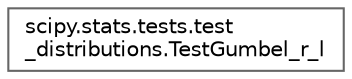 digraph "Graphical Class Hierarchy"
{
 // LATEX_PDF_SIZE
  bgcolor="transparent";
  edge [fontname=Helvetica,fontsize=10,labelfontname=Helvetica,labelfontsize=10];
  node [fontname=Helvetica,fontsize=10,shape=box,height=0.2,width=0.4];
  rankdir="LR";
  Node0 [id="Node000000",label="scipy.stats.tests.test\l_distributions.TestGumbel_r_l",height=0.2,width=0.4,color="grey40", fillcolor="white", style="filled",URL="$d8/dd1/classscipy_1_1stats_1_1tests_1_1test__distributions_1_1TestGumbel__r__l.html",tooltip=" "];
}
